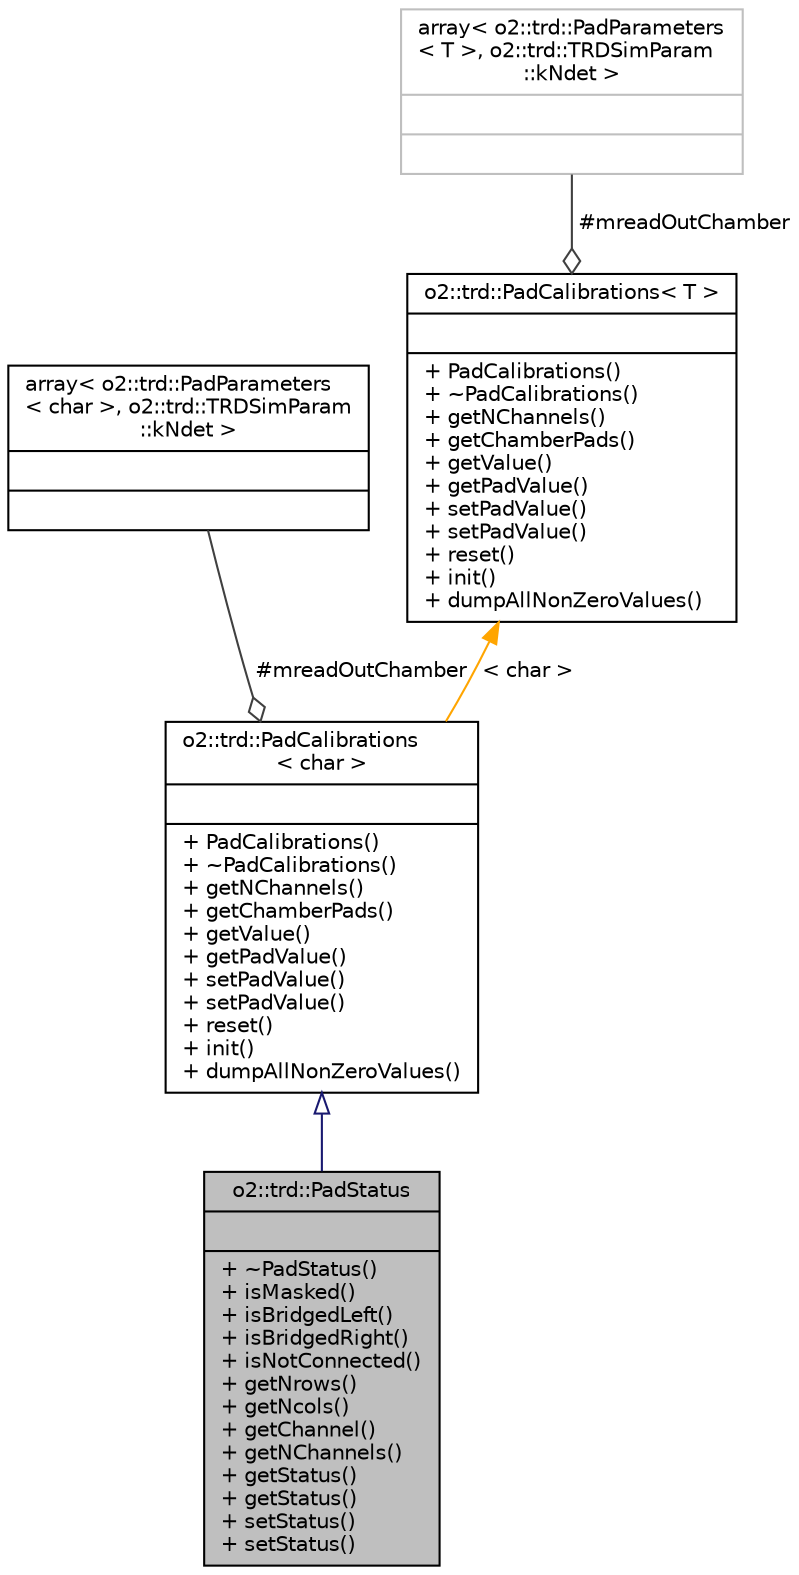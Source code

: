 digraph "o2::trd::PadStatus"
{
 // INTERACTIVE_SVG=YES
  bgcolor="transparent";
  edge [fontname="Helvetica",fontsize="10",labelfontname="Helvetica",labelfontsize="10"];
  node [fontname="Helvetica",fontsize="10",shape=record];
  Node1 [label="{o2::trd::PadStatus\n||+ ~PadStatus()\l+ isMasked()\l+ isBridgedLeft()\l+ isBridgedRight()\l+ isNotConnected()\l+ getNrows()\l+ getNcols()\l+ getChannel()\l+ getNChannels()\l+ getStatus()\l+ getStatus()\l+ setStatus()\l+ setStatus()\l}",height=0.2,width=0.4,color="black", fillcolor="grey75", style="filled", fontcolor="black"];
  Node2 -> Node1 [dir="back",color="midnightblue",fontsize="10",style="solid",arrowtail="onormal",fontname="Helvetica"];
  Node2 [label="{o2::trd::PadCalibrations\l\< char \>\n||+ PadCalibrations()\l+ ~PadCalibrations()\l+ getNChannels()\l+ getChamberPads()\l+ getValue()\l+ getPadValue()\l+ setPadValue()\l+ setPadValue()\l+ reset()\l+ init()\l+ dumpAllNonZeroValues()\l}",height=0.2,width=0.4,color="black",URL="$da/dcc/classo2_1_1trd_1_1PadCalibrations.html"];
  Node3 -> Node2 [color="grey25",fontsize="10",style="solid",label=" #mreadOutChamber" ,arrowhead="odiamond",fontname="Helvetica"];
  Node3 [label="{array\< o2::trd::PadParameters\l\< char \>, o2::trd::TRDSimParam\l::kNdet \>\n||}",height=0.2,width=0.4,color="black",URL="$da/dd5/classstd_1_1array_3_01o2_1_1trd_1_1PadParameters_3_01char_01_4_00_01o2_1_1trd_1_1TRDSimParam_1_1kNdet_01_4.html"];
  Node4 -> Node2 [dir="back",color="orange",fontsize="10",style="solid",label=" \< char \>" ,fontname="Helvetica"];
  Node4 [label="{o2::trd::PadCalibrations\< T \>\n||+ PadCalibrations()\l+ ~PadCalibrations()\l+ getNChannels()\l+ getChamberPads()\l+ getValue()\l+ getPadValue()\l+ setPadValue()\l+ setPadValue()\l+ reset()\l+ init()\l+ dumpAllNonZeroValues()\l}",height=0.2,width=0.4,color="black",URL="$da/dcc/classo2_1_1trd_1_1PadCalibrations.html"];
  Node5 -> Node4 [color="grey25",fontsize="10",style="solid",label=" #mreadOutChamber" ,arrowhead="odiamond",fontname="Helvetica"];
  Node5 [label="{array\< o2::trd::PadParameters\l\< T \>, o2::trd::TRDSimParam\l::kNdet \>\n||}",height=0.2,width=0.4,color="grey75"];
}
